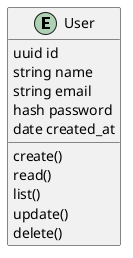 @startuml Class User Diagram

entity User

User : uuid id
User : string name
User : string email
User : hash password
User : date created_at

User : create()
User : read()
User : list()
User : update()
User : delete()

@enduml